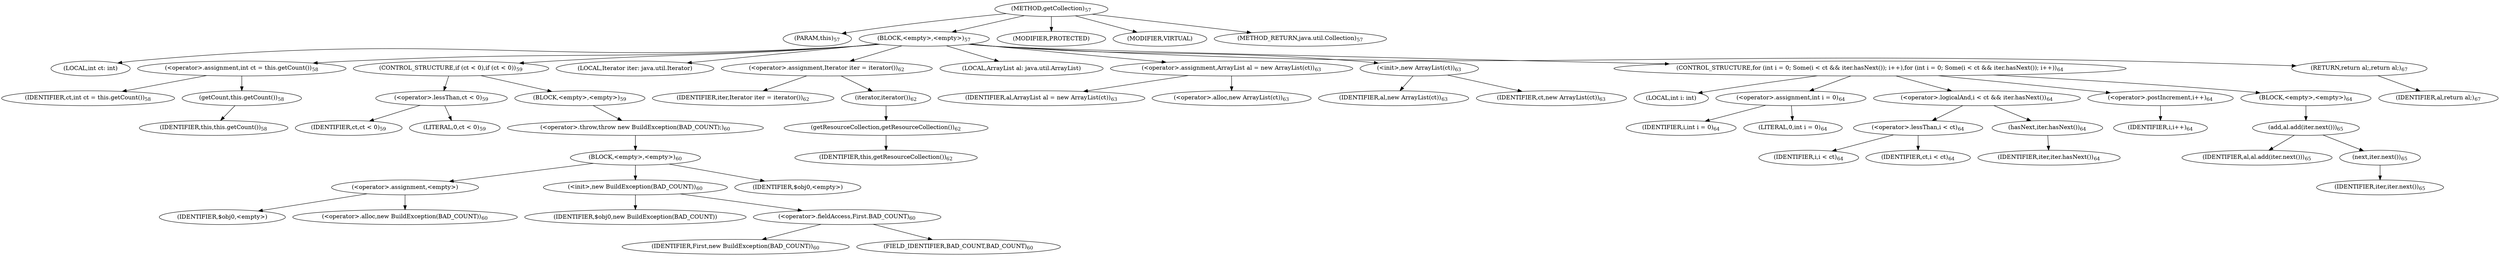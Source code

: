 digraph "getCollection" {  
"41" [label = <(METHOD,getCollection)<SUB>57</SUB>> ]
"4" [label = <(PARAM,this)<SUB>57</SUB>> ]
"42" [label = <(BLOCK,&lt;empty&gt;,&lt;empty&gt;)<SUB>57</SUB>> ]
"43" [label = <(LOCAL,int ct: int)> ]
"44" [label = <(&lt;operator&gt;.assignment,int ct = this.getCount())<SUB>58</SUB>> ]
"45" [label = <(IDENTIFIER,ct,int ct = this.getCount())<SUB>58</SUB>> ]
"46" [label = <(getCount,this.getCount())<SUB>58</SUB>> ]
"3" [label = <(IDENTIFIER,this,this.getCount())<SUB>58</SUB>> ]
"47" [label = <(CONTROL_STRUCTURE,if (ct &lt; 0),if (ct &lt; 0))<SUB>59</SUB>> ]
"48" [label = <(&lt;operator&gt;.lessThan,ct &lt; 0)<SUB>59</SUB>> ]
"49" [label = <(IDENTIFIER,ct,ct &lt; 0)<SUB>59</SUB>> ]
"50" [label = <(LITERAL,0,ct &lt; 0)<SUB>59</SUB>> ]
"51" [label = <(BLOCK,&lt;empty&gt;,&lt;empty&gt;)<SUB>59</SUB>> ]
"52" [label = <(&lt;operator&gt;.throw,throw new BuildException(BAD_COUNT);)<SUB>60</SUB>> ]
"53" [label = <(BLOCK,&lt;empty&gt;,&lt;empty&gt;)<SUB>60</SUB>> ]
"54" [label = <(&lt;operator&gt;.assignment,&lt;empty&gt;)> ]
"55" [label = <(IDENTIFIER,$obj0,&lt;empty&gt;)> ]
"56" [label = <(&lt;operator&gt;.alloc,new BuildException(BAD_COUNT))<SUB>60</SUB>> ]
"57" [label = <(&lt;init&gt;,new BuildException(BAD_COUNT))<SUB>60</SUB>> ]
"58" [label = <(IDENTIFIER,$obj0,new BuildException(BAD_COUNT))> ]
"59" [label = <(&lt;operator&gt;.fieldAccess,First.BAD_COUNT)<SUB>60</SUB>> ]
"60" [label = <(IDENTIFIER,First,new BuildException(BAD_COUNT))<SUB>60</SUB>> ]
"61" [label = <(FIELD_IDENTIFIER,BAD_COUNT,BAD_COUNT)<SUB>60</SUB>> ]
"62" [label = <(IDENTIFIER,$obj0,&lt;empty&gt;)> ]
"63" [label = <(LOCAL,Iterator iter: java.util.Iterator)> ]
"64" [label = <(&lt;operator&gt;.assignment,Iterator iter = iterator())<SUB>62</SUB>> ]
"65" [label = <(IDENTIFIER,iter,Iterator iter = iterator())<SUB>62</SUB>> ]
"66" [label = <(iterator,iterator())<SUB>62</SUB>> ]
"67" [label = <(getResourceCollection,getResourceCollection())<SUB>62</SUB>> ]
"5" [label = <(IDENTIFIER,this,getResourceCollection())<SUB>62</SUB>> ]
"7" [label = <(LOCAL,ArrayList al: java.util.ArrayList)> ]
"68" [label = <(&lt;operator&gt;.assignment,ArrayList al = new ArrayList(ct))<SUB>63</SUB>> ]
"69" [label = <(IDENTIFIER,al,ArrayList al = new ArrayList(ct))<SUB>63</SUB>> ]
"70" [label = <(&lt;operator&gt;.alloc,new ArrayList(ct))<SUB>63</SUB>> ]
"71" [label = <(&lt;init&gt;,new ArrayList(ct))<SUB>63</SUB>> ]
"6" [label = <(IDENTIFIER,al,new ArrayList(ct))<SUB>63</SUB>> ]
"72" [label = <(IDENTIFIER,ct,new ArrayList(ct))<SUB>63</SUB>> ]
"73" [label = <(CONTROL_STRUCTURE,for (int i = 0; Some(i &lt; ct &amp;&amp; iter.hasNext()); i++),for (int i = 0; Some(i &lt; ct &amp;&amp; iter.hasNext()); i++))<SUB>64</SUB>> ]
"74" [label = <(LOCAL,int i: int)> ]
"75" [label = <(&lt;operator&gt;.assignment,int i = 0)<SUB>64</SUB>> ]
"76" [label = <(IDENTIFIER,i,int i = 0)<SUB>64</SUB>> ]
"77" [label = <(LITERAL,0,int i = 0)<SUB>64</SUB>> ]
"78" [label = <(&lt;operator&gt;.logicalAnd,i &lt; ct &amp;&amp; iter.hasNext())<SUB>64</SUB>> ]
"79" [label = <(&lt;operator&gt;.lessThan,i &lt; ct)<SUB>64</SUB>> ]
"80" [label = <(IDENTIFIER,i,i &lt; ct)<SUB>64</SUB>> ]
"81" [label = <(IDENTIFIER,ct,i &lt; ct)<SUB>64</SUB>> ]
"82" [label = <(hasNext,iter.hasNext())<SUB>64</SUB>> ]
"83" [label = <(IDENTIFIER,iter,iter.hasNext())<SUB>64</SUB>> ]
"84" [label = <(&lt;operator&gt;.postIncrement,i++)<SUB>64</SUB>> ]
"85" [label = <(IDENTIFIER,i,i++)<SUB>64</SUB>> ]
"86" [label = <(BLOCK,&lt;empty&gt;,&lt;empty&gt;)<SUB>64</SUB>> ]
"87" [label = <(add,al.add(iter.next()))<SUB>65</SUB>> ]
"88" [label = <(IDENTIFIER,al,al.add(iter.next()))<SUB>65</SUB>> ]
"89" [label = <(next,iter.next())<SUB>65</SUB>> ]
"90" [label = <(IDENTIFIER,iter,iter.next())<SUB>65</SUB>> ]
"91" [label = <(RETURN,return al;,return al;)<SUB>67</SUB>> ]
"92" [label = <(IDENTIFIER,al,return al;)<SUB>67</SUB>> ]
"93" [label = <(MODIFIER,PROTECTED)> ]
"94" [label = <(MODIFIER,VIRTUAL)> ]
"95" [label = <(METHOD_RETURN,java.util.Collection)<SUB>57</SUB>> ]
  "41" -> "4" 
  "41" -> "42" 
  "41" -> "93" 
  "41" -> "94" 
  "41" -> "95" 
  "42" -> "43" 
  "42" -> "44" 
  "42" -> "47" 
  "42" -> "63" 
  "42" -> "64" 
  "42" -> "7" 
  "42" -> "68" 
  "42" -> "71" 
  "42" -> "73" 
  "42" -> "91" 
  "44" -> "45" 
  "44" -> "46" 
  "46" -> "3" 
  "47" -> "48" 
  "47" -> "51" 
  "48" -> "49" 
  "48" -> "50" 
  "51" -> "52" 
  "52" -> "53" 
  "53" -> "54" 
  "53" -> "57" 
  "53" -> "62" 
  "54" -> "55" 
  "54" -> "56" 
  "57" -> "58" 
  "57" -> "59" 
  "59" -> "60" 
  "59" -> "61" 
  "64" -> "65" 
  "64" -> "66" 
  "66" -> "67" 
  "67" -> "5" 
  "68" -> "69" 
  "68" -> "70" 
  "71" -> "6" 
  "71" -> "72" 
  "73" -> "74" 
  "73" -> "75" 
  "73" -> "78" 
  "73" -> "84" 
  "73" -> "86" 
  "75" -> "76" 
  "75" -> "77" 
  "78" -> "79" 
  "78" -> "82" 
  "79" -> "80" 
  "79" -> "81" 
  "82" -> "83" 
  "84" -> "85" 
  "86" -> "87" 
  "87" -> "88" 
  "87" -> "89" 
  "89" -> "90" 
  "91" -> "92" 
}
